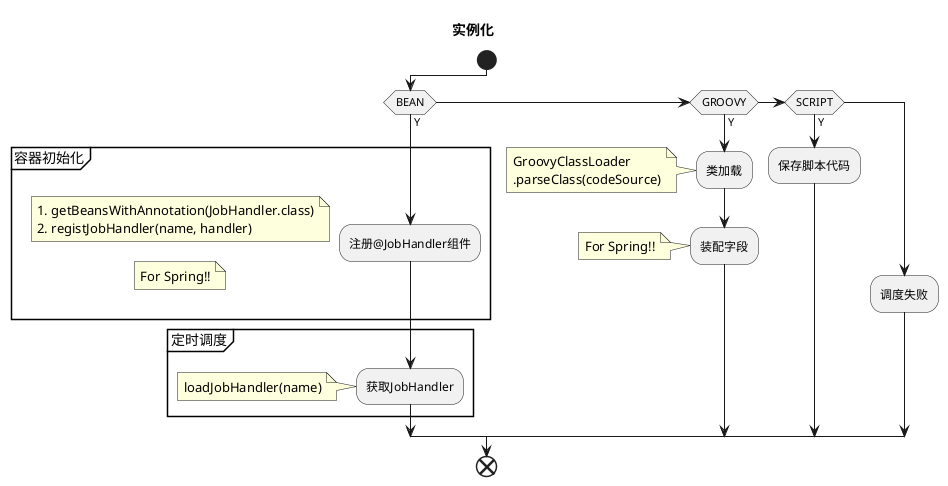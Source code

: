 @startuml
title 实例化

start
if (BEAN) then (Y)
  partition 容器初始化 {
      :注册@JobHandler组件;
      note left
          1. getBeansWithAnnotation(JobHandler.class)
          2. registJobHandler(name, handler)
      end note
      floating note left: For Spring!!
  }

  partition 定时调度 {
      :获取JobHandler;
      note left
          loadJobHandler(name)
      end note
  }
elseif (GROOVY) then (Y)
  :类加载;
  note left
      GroovyClassLoader
      .parseClass(codeSource)
  end note

  :装配字段;
  note left
      For Spring!!
  end note
elseif (SCRIPT) then (Y)
  :保存脚本代码;
else
  :调度失败;
endif
end
@enduml